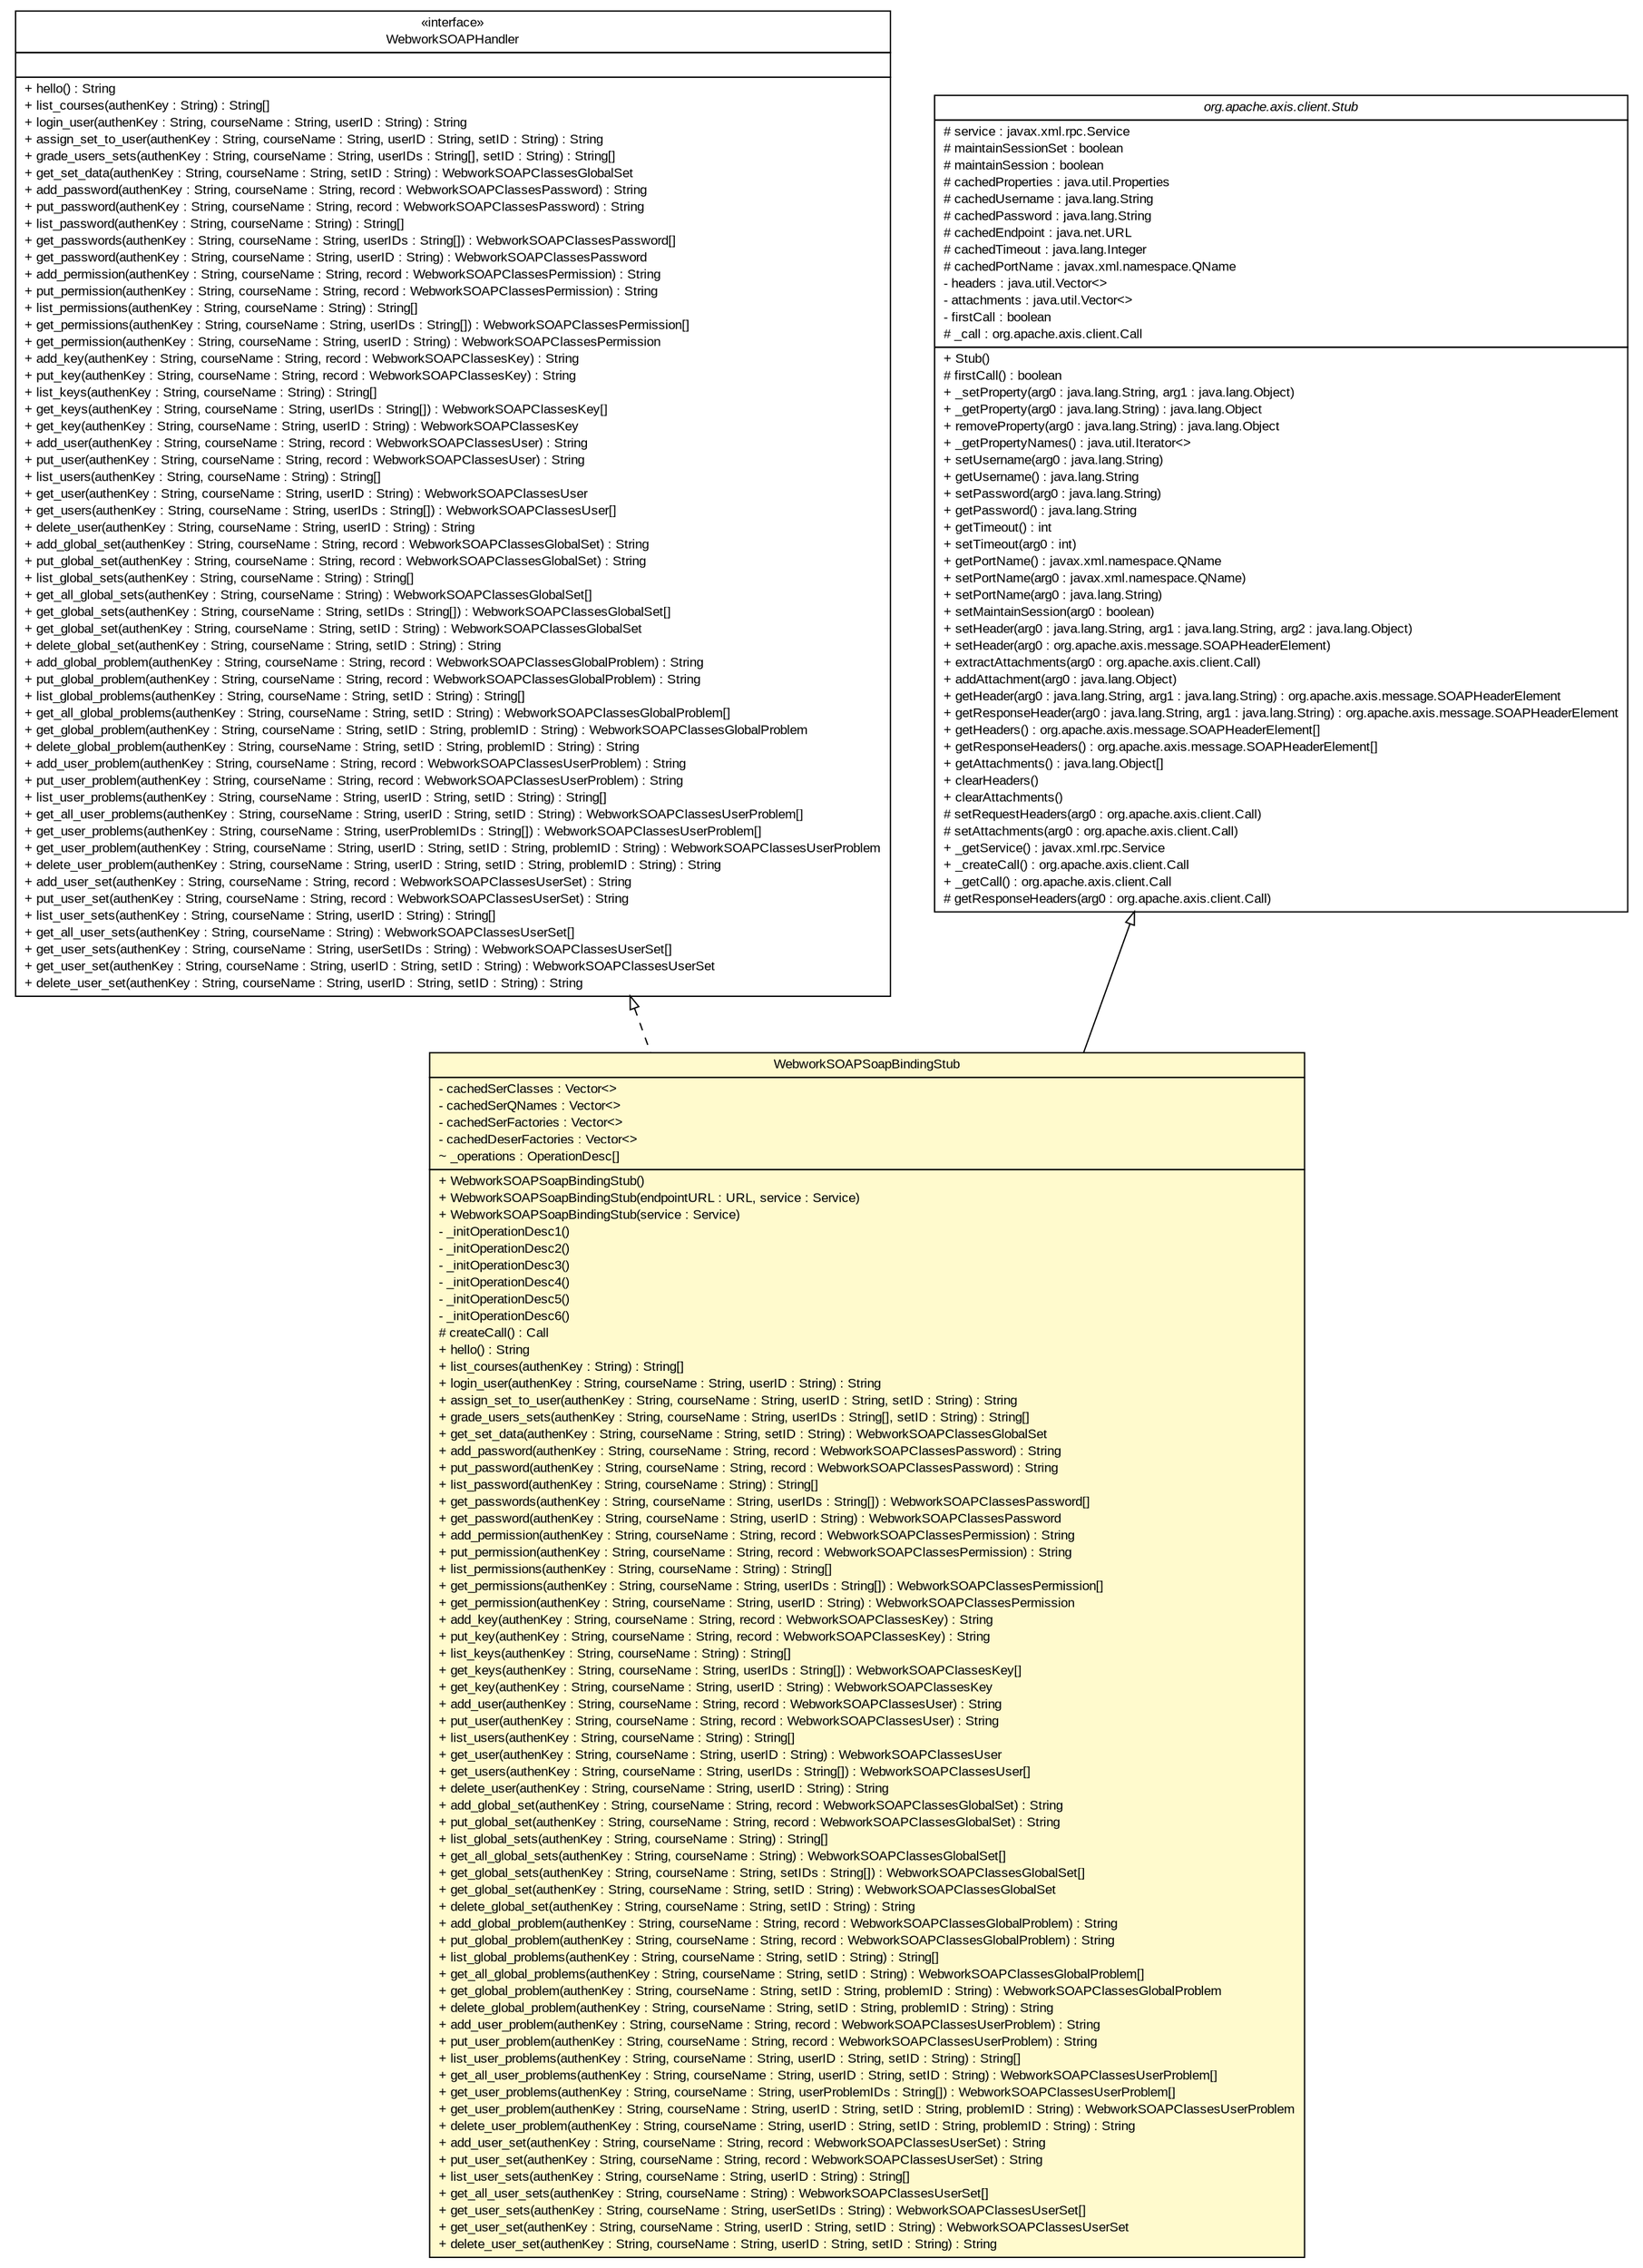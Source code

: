 #!/usr/local/bin/dot
#
# Class diagram 
# Generated by UMLGraph version 5.4 (http://www.umlgraph.org/)
#

digraph G {
	edge [fontname="arial",fontsize=10,labelfontname="arial",labelfontsize=10];
	node [fontname="arial",fontsize=10,shape=plaintext];
	nodesep=0.25;
	ranksep=0.5;
	// edu.missouri.math.webwork.WebworkSOAP.WebworkSOAPSoapBindingStub
	c580 [label=<<table title="edu.missouri.math.webwork.WebworkSOAP.WebworkSOAPSoapBindingStub" border="0" cellborder="1" cellspacing="0" cellpadding="2" port="p" bgcolor="lemonChiffon" href="./WebworkSOAPSoapBindingStub.html">
		<tr><td><table border="0" cellspacing="0" cellpadding="1">
<tr><td align="center" balign="center"> WebworkSOAPSoapBindingStub </td></tr>
		</table></td></tr>
		<tr><td><table border="0" cellspacing="0" cellpadding="1">
<tr><td align="left" balign="left"> - cachedSerClasses : Vector&lt;&gt; </td></tr>
<tr><td align="left" balign="left"> - cachedSerQNames : Vector&lt;&gt; </td></tr>
<tr><td align="left" balign="left"> - cachedSerFactories : Vector&lt;&gt; </td></tr>
<tr><td align="left" balign="left"> - cachedDeserFactories : Vector&lt;&gt; </td></tr>
<tr><td align="left" balign="left"> ~ _operations : OperationDesc[] </td></tr>
		</table></td></tr>
		<tr><td><table border="0" cellspacing="0" cellpadding="1">
<tr><td align="left" balign="left"> + WebworkSOAPSoapBindingStub() </td></tr>
<tr><td align="left" balign="left"> + WebworkSOAPSoapBindingStub(endpointURL : URL, service : Service) </td></tr>
<tr><td align="left" balign="left"> + WebworkSOAPSoapBindingStub(service : Service) </td></tr>
<tr><td align="left" balign="left"> - _initOperationDesc1() </td></tr>
<tr><td align="left" balign="left"> - _initOperationDesc2() </td></tr>
<tr><td align="left" balign="left"> - _initOperationDesc3() </td></tr>
<tr><td align="left" balign="left"> - _initOperationDesc4() </td></tr>
<tr><td align="left" balign="left"> - _initOperationDesc5() </td></tr>
<tr><td align="left" balign="left"> - _initOperationDesc6() </td></tr>
<tr><td align="left" balign="left"> # createCall() : Call </td></tr>
<tr><td align="left" balign="left"> + hello() : String </td></tr>
<tr><td align="left" balign="left"> + list_courses(authenKey : String) : String[] </td></tr>
<tr><td align="left" balign="left"> + login_user(authenKey : String, courseName : String, userID : String) : String </td></tr>
<tr><td align="left" balign="left"> + assign_set_to_user(authenKey : String, courseName : String, userID : String, setID : String) : String </td></tr>
<tr><td align="left" balign="left"> + grade_users_sets(authenKey : String, courseName : String, userIDs : String[], setID : String) : String[] </td></tr>
<tr><td align="left" balign="left"> + get_set_data(authenKey : String, courseName : String, setID : String) : WebworkSOAPClassesGlobalSet </td></tr>
<tr><td align="left" balign="left"> + add_password(authenKey : String, courseName : String, record : WebworkSOAPClassesPassword) : String </td></tr>
<tr><td align="left" balign="left"> + put_password(authenKey : String, courseName : String, record : WebworkSOAPClassesPassword) : String </td></tr>
<tr><td align="left" balign="left"> + list_password(authenKey : String, courseName : String) : String[] </td></tr>
<tr><td align="left" balign="left"> + get_passwords(authenKey : String, courseName : String, userIDs : String[]) : WebworkSOAPClassesPassword[] </td></tr>
<tr><td align="left" balign="left"> + get_password(authenKey : String, courseName : String, userID : String) : WebworkSOAPClassesPassword </td></tr>
<tr><td align="left" balign="left"> + add_permission(authenKey : String, courseName : String, record : WebworkSOAPClassesPermission) : String </td></tr>
<tr><td align="left" balign="left"> + put_permission(authenKey : String, courseName : String, record : WebworkSOAPClassesPermission) : String </td></tr>
<tr><td align="left" balign="left"> + list_permissions(authenKey : String, courseName : String) : String[] </td></tr>
<tr><td align="left" balign="left"> + get_permissions(authenKey : String, courseName : String, userIDs : String[]) : WebworkSOAPClassesPermission[] </td></tr>
<tr><td align="left" balign="left"> + get_permission(authenKey : String, courseName : String, userID : String) : WebworkSOAPClassesPermission </td></tr>
<tr><td align="left" balign="left"> + add_key(authenKey : String, courseName : String, record : WebworkSOAPClassesKey) : String </td></tr>
<tr><td align="left" balign="left"> + put_key(authenKey : String, courseName : String, record : WebworkSOAPClassesKey) : String </td></tr>
<tr><td align="left" balign="left"> + list_keys(authenKey : String, courseName : String) : String[] </td></tr>
<tr><td align="left" balign="left"> + get_keys(authenKey : String, courseName : String, userIDs : String[]) : WebworkSOAPClassesKey[] </td></tr>
<tr><td align="left" balign="left"> + get_key(authenKey : String, courseName : String, userID : String) : WebworkSOAPClassesKey </td></tr>
<tr><td align="left" balign="left"> + add_user(authenKey : String, courseName : String, record : WebworkSOAPClassesUser) : String </td></tr>
<tr><td align="left" balign="left"> + put_user(authenKey : String, courseName : String, record : WebworkSOAPClassesUser) : String </td></tr>
<tr><td align="left" balign="left"> + list_users(authenKey : String, courseName : String) : String[] </td></tr>
<tr><td align="left" balign="left"> + get_user(authenKey : String, courseName : String, userID : String) : WebworkSOAPClassesUser </td></tr>
<tr><td align="left" balign="left"> + get_users(authenKey : String, courseName : String, userIDs : String[]) : WebworkSOAPClassesUser[] </td></tr>
<tr><td align="left" balign="left"> + delete_user(authenKey : String, courseName : String, userID : String) : String </td></tr>
<tr><td align="left" balign="left"> + add_global_set(authenKey : String, courseName : String, record : WebworkSOAPClassesGlobalSet) : String </td></tr>
<tr><td align="left" balign="left"> + put_global_set(authenKey : String, courseName : String, record : WebworkSOAPClassesGlobalSet) : String </td></tr>
<tr><td align="left" balign="left"> + list_global_sets(authenKey : String, courseName : String) : String[] </td></tr>
<tr><td align="left" balign="left"> + get_all_global_sets(authenKey : String, courseName : String) : WebworkSOAPClassesGlobalSet[] </td></tr>
<tr><td align="left" balign="left"> + get_global_sets(authenKey : String, courseName : String, setIDs : String[]) : WebworkSOAPClassesGlobalSet[] </td></tr>
<tr><td align="left" balign="left"> + get_global_set(authenKey : String, courseName : String, setID : String) : WebworkSOAPClassesGlobalSet </td></tr>
<tr><td align="left" balign="left"> + delete_global_set(authenKey : String, courseName : String, setID : String) : String </td></tr>
<tr><td align="left" balign="left"> + add_global_problem(authenKey : String, courseName : String, record : WebworkSOAPClassesGlobalProblem) : String </td></tr>
<tr><td align="left" balign="left"> + put_global_problem(authenKey : String, courseName : String, record : WebworkSOAPClassesGlobalProblem) : String </td></tr>
<tr><td align="left" balign="left"> + list_global_problems(authenKey : String, courseName : String, setID : String) : String[] </td></tr>
<tr><td align="left" balign="left"> + get_all_global_problems(authenKey : String, courseName : String, setID : String) : WebworkSOAPClassesGlobalProblem[] </td></tr>
<tr><td align="left" balign="left"> + get_global_problem(authenKey : String, courseName : String, setID : String, problemID : String) : WebworkSOAPClassesGlobalProblem </td></tr>
<tr><td align="left" balign="left"> + delete_global_problem(authenKey : String, courseName : String, setID : String, problemID : String) : String </td></tr>
<tr><td align="left" balign="left"> + add_user_problem(authenKey : String, courseName : String, record : WebworkSOAPClassesUserProblem) : String </td></tr>
<tr><td align="left" balign="left"> + put_user_problem(authenKey : String, courseName : String, record : WebworkSOAPClassesUserProblem) : String </td></tr>
<tr><td align="left" balign="left"> + list_user_problems(authenKey : String, courseName : String, userID : String, setID : String) : String[] </td></tr>
<tr><td align="left" balign="left"> + get_all_user_problems(authenKey : String, courseName : String, userID : String, setID : String) : WebworkSOAPClassesUserProblem[] </td></tr>
<tr><td align="left" balign="left"> + get_user_problems(authenKey : String, courseName : String, userProblemIDs : String[]) : WebworkSOAPClassesUserProblem[] </td></tr>
<tr><td align="left" balign="left"> + get_user_problem(authenKey : String, courseName : String, userID : String, setID : String, problemID : String) : WebworkSOAPClassesUserProblem </td></tr>
<tr><td align="left" balign="left"> + delete_user_problem(authenKey : String, courseName : String, userID : String, setID : String, problemID : String) : String </td></tr>
<tr><td align="left" balign="left"> + add_user_set(authenKey : String, courseName : String, record : WebworkSOAPClassesUserSet) : String </td></tr>
<tr><td align="left" balign="left"> + put_user_set(authenKey : String, courseName : String, record : WebworkSOAPClassesUserSet) : String </td></tr>
<tr><td align="left" balign="left"> + list_user_sets(authenKey : String, courseName : String, userID : String) : String[] </td></tr>
<tr><td align="left" balign="left"> + get_all_user_sets(authenKey : String, courseName : String) : WebworkSOAPClassesUserSet[] </td></tr>
<tr><td align="left" balign="left"> + get_user_sets(authenKey : String, courseName : String, userSetIDs : String) : WebworkSOAPClassesUserSet[] </td></tr>
<tr><td align="left" balign="left"> + get_user_set(authenKey : String, courseName : String, userID : String, setID : String) : WebworkSOAPClassesUserSet </td></tr>
<tr><td align="left" balign="left"> + delete_user_set(authenKey : String, courseName : String, userID : String, setID : String) : String </td></tr>
		</table></td></tr>
		</table>>, URL="./WebworkSOAPSoapBindingStub.html", fontname="arial", fontcolor="black", fontsize=10.0];
	// edu.missouri.math.webwork.WebworkSOAP.WebworkSOAPHandler
	c584 [label=<<table title="edu.missouri.math.webwork.WebworkSOAP.WebworkSOAPHandler" border="0" cellborder="1" cellspacing="0" cellpadding="2" port="p" href="./WebworkSOAPHandler.html">
		<tr><td><table border="0" cellspacing="0" cellpadding="1">
<tr><td align="center" balign="center"> &#171;interface&#187; </td></tr>
<tr><td align="center" balign="center"> WebworkSOAPHandler </td></tr>
		</table></td></tr>
		<tr><td><table border="0" cellspacing="0" cellpadding="1">
<tr><td align="left" balign="left">  </td></tr>
		</table></td></tr>
		<tr><td><table border="0" cellspacing="0" cellpadding="1">
<tr><td align="left" balign="left"> + hello() : String </td></tr>
<tr><td align="left" balign="left"> + list_courses(authenKey : String) : String[] </td></tr>
<tr><td align="left" balign="left"> + login_user(authenKey : String, courseName : String, userID : String) : String </td></tr>
<tr><td align="left" balign="left"> + assign_set_to_user(authenKey : String, courseName : String, userID : String, setID : String) : String </td></tr>
<tr><td align="left" balign="left"> + grade_users_sets(authenKey : String, courseName : String, userIDs : String[], setID : String) : String[] </td></tr>
<tr><td align="left" balign="left"> + get_set_data(authenKey : String, courseName : String, setID : String) : WebworkSOAPClassesGlobalSet </td></tr>
<tr><td align="left" balign="left"> + add_password(authenKey : String, courseName : String, record : WebworkSOAPClassesPassword) : String </td></tr>
<tr><td align="left" balign="left"> + put_password(authenKey : String, courseName : String, record : WebworkSOAPClassesPassword) : String </td></tr>
<tr><td align="left" balign="left"> + list_password(authenKey : String, courseName : String) : String[] </td></tr>
<tr><td align="left" balign="left"> + get_passwords(authenKey : String, courseName : String, userIDs : String[]) : WebworkSOAPClassesPassword[] </td></tr>
<tr><td align="left" balign="left"> + get_password(authenKey : String, courseName : String, userID : String) : WebworkSOAPClassesPassword </td></tr>
<tr><td align="left" balign="left"> + add_permission(authenKey : String, courseName : String, record : WebworkSOAPClassesPermission) : String </td></tr>
<tr><td align="left" balign="left"> + put_permission(authenKey : String, courseName : String, record : WebworkSOAPClassesPermission) : String </td></tr>
<tr><td align="left" balign="left"> + list_permissions(authenKey : String, courseName : String) : String[] </td></tr>
<tr><td align="left" balign="left"> + get_permissions(authenKey : String, courseName : String, userIDs : String[]) : WebworkSOAPClassesPermission[] </td></tr>
<tr><td align="left" balign="left"> + get_permission(authenKey : String, courseName : String, userID : String) : WebworkSOAPClassesPermission </td></tr>
<tr><td align="left" balign="left"> + add_key(authenKey : String, courseName : String, record : WebworkSOAPClassesKey) : String </td></tr>
<tr><td align="left" balign="left"> + put_key(authenKey : String, courseName : String, record : WebworkSOAPClassesKey) : String </td></tr>
<tr><td align="left" balign="left"> + list_keys(authenKey : String, courseName : String) : String[] </td></tr>
<tr><td align="left" balign="left"> + get_keys(authenKey : String, courseName : String, userIDs : String[]) : WebworkSOAPClassesKey[] </td></tr>
<tr><td align="left" balign="left"> + get_key(authenKey : String, courseName : String, userID : String) : WebworkSOAPClassesKey </td></tr>
<tr><td align="left" balign="left"> + add_user(authenKey : String, courseName : String, record : WebworkSOAPClassesUser) : String </td></tr>
<tr><td align="left" balign="left"> + put_user(authenKey : String, courseName : String, record : WebworkSOAPClassesUser) : String </td></tr>
<tr><td align="left" balign="left"> + list_users(authenKey : String, courseName : String) : String[] </td></tr>
<tr><td align="left" balign="left"> + get_user(authenKey : String, courseName : String, userID : String) : WebworkSOAPClassesUser </td></tr>
<tr><td align="left" balign="left"> + get_users(authenKey : String, courseName : String, userIDs : String[]) : WebworkSOAPClassesUser[] </td></tr>
<tr><td align="left" balign="left"> + delete_user(authenKey : String, courseName : String, userID : String) : String </td></tr>
<tr><td align="left" balign="left"> + add_global_set(authenKey : String, courseName : String, record : WebworkSOAPClassesGlobalSet) : String </td></tr>
<tr><td align="left" balign="left"> + put_global_set(authenKey : String, courseName : String, record : WebworkSOAPClassesGlobalSet) : String </td></tr>
<tr><td align="left" balign="left"> + list_global_sets(authenKey : String, courseName : String) : String[] </td></tr>
<tr><td align="left" balign="left"> + get_all_global_sets(authenKey : String, courseName : String) : WebworkSOAPClassesGlobalSet[] </td></tr>
<tr><td align="left" balign="left"> + get_global_sets(authenKey : String, courseName : String, setIDs : String[]) : WebworkSOAPClassesGlobalSet[] </td></tr>
<tr><td align="left" balign="left"> + get_global_set(authenKey : String, courseName : String, setID : String) : WebworkSOAPClassesGlobalSet </td></tr>
<tr><td align="left" balign="left"> + delete_global_set(authenKey : String, courseName : String, setID : String) : String </td></tr>
<tr><td align="left" balign="left"> + add_global_problem(authenKey : String, courseName : String, record : WebworkSOAPClassesGlobalProblem) : String </td></tr>
<tr><td align="left" balign="left"> + put_global_problem(authenKey : String, courseName : String, record : WebworkSOAPClassesGlobalProblem) : String </td></tr>
<tr><td align="left" balign="left"> + list_global_problems(authenKey : String, courseName : String, setID : String) : String[] </td></tr>
<tr><td align="left" balign="left"> + get_all_global_problems(authenKey : String, courseName : String, setID : String) : WebworkSOAPClassesGlobalProblem[] </td></tr>
<tr><td align="left" balign="left"> + get_global_problem(authenKey : String, courseName : String, setID : String, problemID : String) : WebworkSOAPClassesGlobalProblem </td></tr>
<tr><td align="left" balign="left"> + delete_global_problem(authenKey : String, courseName : String, setID : String, problemID : String) : String </td></tr>
<tr><td align="left" balign="left"> + add_user_problem(authenKey : String, courseName : String, record : WebworkSOAPClassesUserProblem) : String </td></tr>
<tr><td align="left" balign="left"> + put_user_problem(authenKey : String, courseName : String, record : WebworkSOAPClassesUserProblem) : String </td></tr>
<tr><td align="left" balign="left"> + list_user_problems(authenKey : String, courseName : String, userID : String, setID : String) : String[] </td></tr>
<tr><td align="left" balign="left"> + get_all_user_problems(authenKey : String, courseName : String, userID : String, setID : String) : WebworkSOAPClassesUserProblem[] </td></tr>
<tr><td align="left" balign="left"> + get_user_problems(authenKey : String, courseName : String, userProblemIDs : String[]) : WebworkSOAPClassesUserProblem[] </td></tr>
<tr><td align="left" balign="left"> + get_user_problem(authenKey : String, courseName : String, userID : String, setID : String, problemID : String) : WebworkSOAPClassesUserProblem </td></tr>
<tr><td align="left" balign="left"> + delete_user_problem(authenKey : String, courseName : String, userID : String, setID : String, problemID : String) : String </td></tr>
<tr><td align="left" balign="left"> + add_user_set(authenKey : String, courseName : String, record : WebworkSOAPClassesUserSet) : String </td></tr>
<tr><td align="left" balign="left"> + put_user_set(authenKey : String, courseName : String, record : WebworkSOAPClassesUserSet) : String </td></tr>
<tr><td align="left" balign="left"> + list_user_sets(authenKey : String, courseName : String, userID : String) : String[] </td></tr>
<tr><td align="left" balign="left"> + get_all_user_sets(authenKey : String, courseName : String) : WebworkSOAPClassesUserSet[] </td></tr>
<tr><td align="left" balign="left"> + get_user_sets(authenKey : String, courseName : String, userSetIDs : String) : WebworkSOAPClassesUserSet[] </td></tr>
<tr><td align="left" balign="left"> + get_user_set(authenKey : String, courseName : String, userID : String, setID : String) : WebworkSOAPClassesUserSet </td></tr>
<tr><td align="left" balign="left"> + delete_user_set(authenKey : String, courseName : String, userID : String, setID : String) : String </td></tr>
		</table></td></tr>
		</table>>, URL="./WebworkSOAPHandler.html", fontname="arial", fontcolor="black", fontsize=10.0];
	//edu.missouri.math.webwork.WebworkSOAP.WebworkSOAPSoapBindingStub extends org.apache.axis.client.Stub
	c593:p -> c580:p [dir=back,arrowtail=empty];
	//edu.missouri.math.webwork.WebworkSOAP.WebworkSOAPSoapBindingStub implements edu.missouri.math.webwork.WebworkSOAP.WebworkSOAPHandler
	c584:p -> c580:p [dir=back,arrowtail=empty,style=dashed];
	// org.apache.axis.client.Stub
	c593 [label=<<table title="org.apache.axis.client.Stub" border="0" cellborder="1" cellspacing="0" cellpadding="2" port="p" href="http://java.sun.com/j2se/1.4.2/docs/api/org/apache/axis/client/Stub.html">
		<tr><td><table border="0" cellspacing="0" cellpadding="1">
<tr><td align="center" balign="center"><font face="arial italic"> org.apache.axis.client.Stub </font></td></tr>
		</table></td></tr>
		<tr><td><table border="0" cellspacing="0" cellpadding="1">
<tr><td align="left" balign="left"> # service : javax.xml.rpc.Service </td></tr>
<tr><td align="left" balign="left"> # maintainSessionSet : boolean </td></tr>
<tr><td align="left" balign="left"> # maintainSession : boolean </td></tr>
<tr><td align="left" balign="left"> # cachedProperties : java.util.Properties </td></tr>
<tr><td align="left" balign="left"> # cachedUsername : java.lang.String </td></tr>
<tr><td align="left" balign="left"> # cachedPassword : java.lang.String </td></tr>
<tr><td align="left" balign="left"> # cachedEndpoint : java.net.URL </td></tr>
<tr><td align="left" balign="left"> # cachedTimeout : java.lang.Integer </td></tr>
<tr><td align="left" balign="left"> # cachedPortName : javax.xml.namespace.QName </td></tr>
<tr><td align="left" balign="left"> - headers : java.util.Vector&lt;&gt; </td></tr>
<tr><td align="left" balign="left"> - attachments : java.util.Vector&lt;&gt; </td></tr>
<tr><td align="left" balign="left"> - firstCall : boolean </td></tr>
<tr><td align="left" balign="left"> # _call : org.apache.axis.client.Call </td></tr>
		</table></td></tr>
		<tr><td><table border="0" cellspacing="0" cellpadding="1">
<tr><td align="left" balign="left"> + Stub() </td></tr>
<tr><td align="left" balign="left"> # firstCall() : boolean </td></tr>
<tr><td align="left" balign="left"> + _setProperty(arg0 : java.lang.String, arg1 : java.lang.Object) </td></tr>
<tr><td align="left" balign="left"> + _getProperty(arg0 : java.lang.String) : java.lang.Object </td></tr>
<tr><td align="left" balign="left"> + removeProperty(arg0 : java.lang.String) : java.lang.Object </td></tr>
<tr><td align="left" balign="left"> + _getPropertyNames() : java.util.Iterator&lt;&gt; </td></tr>
<tr><td align="left" balign="left"> + setUsername(arg0 : java.lang.String) </td></tr>
<tr><td align="left" balign="left"> + getUsername() : java.lang.String </td></tr>
<tr><td align="left" balign="left"> + setPassword(arg0 : java.lang.String) </td></tr>
<tr><td align="left" balign="left"> + getPassword() : java.lang.String </td></tr>
<tr><td align="left" balign="left"> + getTimeout() : int </td></tr>
<tr><td align="left" balign="left"> + setTimeout(arg0 : int) </td></tr>
<tr><td align="left" balign="left"> + getPortName() : javax.xml.namespace.QName </td></tr>
<tr><td align="left" balign="left"> + setPortName(arg0 : javax.xml.namespace.QName) </td></tr>
<tr><td align="left" balign="left"> + setPortName(arg0 : java.lang.String) </td></tr>
<tr><td align="left" balign="left"> + setMaintainSession(arg0 : boolean) </td></tr>
<tr><td align="left" balign="left"> + setHeader(arg0 : java.lang.String, arg1 : java.lang.String, arg2 : java.lang.Object) </td></tr>
<tr><td align="left" balign="left"> + setHeader(arg0 : org.apache.axis.message.SOAPHeaderElement) </td></tr>
<tr><td align="left" balign="left"> + extractAttachments(arg0 : org.apache.axis.client.Call) </td></tr>
<tr><td align="left" balign="left"> + addAttachment(arg0 : java.lang.Object) </td></tr>
<tr><td align="left" balign="left"> + getHeader(arg0 : java.lang.String, arg1 : java.lang.String) : org.apache.axis.message.SOAPHeaderElement </td></tr>
<tr><td align="left" balign="left"> + getResponseHeader(arg0 : java.lang.String, arg1 : java.lang.String) : org.apache.axis.message.SOAPHeaderElement </td></tr>
<tr><td align="left" balign="left"> + getHeaders() : org.apache.axis.message.SOAPHeaderElement[] </td></tr>
<tr><td align="left" balign="left"> + getResponseHeaders() : org.apache.axis.message.SOAPHeaderElement[] </td></tr>
<tr><td align="left" balign="left"> + getAttachments() : java.lang.Object[] </td></tr>
<tr><td align="left" balign="left"> + clearHeaders() </td></tr>
<tr><td align="left" balign="left"> + clearAttachments() </td></tr>
<tr><td align="left" balign="left"> # setRequestHeaders(arg0 : org.apache.axis.client.Call) </td></tr>
<tr><td align="left" balign="left"> # setAttachments(arg0 : org.apache.axis.client.Call) </td></tr>
<tr><td align="left" balign="left"> + _getService() : javax.xml.rpc.Service </td></tr>
<tr><td align="left" balign="left"> + _createCall() : org.apache.axis.client.Call </td></tr>
<tr><td align="left" balign="left"> + _getCall() : org.apache.axis.client.Call </td></tr>
<tr><td align="left" balign="left"> # getResponseHeaders(arg0 : org.apache.axis.client.Call) </td></tr>
		</table></td></tr>
		</table>>, URL="http://java.sun.com/j2se/1.4.2/docs/api/org/apache/axis/client/Stub.html", fontname="arial", fontcolor="black", fontsize=10.0];
}

